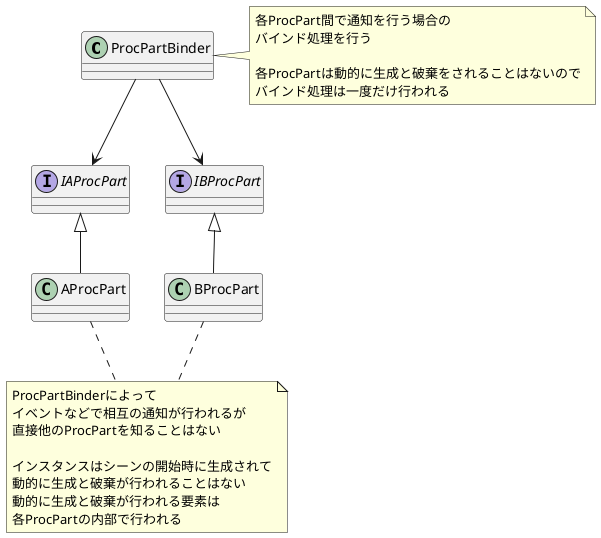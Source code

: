 @startuml proc_part_binder_class

class ProcPartBinder
note right
  各ProcPart間で通知を行う場合の
  バインド処理を行う

  各ProcPartは動的に生成と破棄をされることはないので
  バインド処理は一度だけ行われる
endnote

interface IAProcPart
class AProcPart
interface IBProcPart
class BProcPart

IAProcPart <|-- AProcPart
IBProcPart <|-- BProcPart

ProcPartBinder --> IAProcPart
ProcPartBinder --> IBProcPart

note as ProcPartNote
  ProcPartBinderによって
  イベントなどで相互の通知が行われるが
  直接他のProcPartを知ることはない

  インスタンスはシーンの開始時に生成されて
  動的に生成と破棄が行われることはない
  動的に生成と破棄が行われる要素は
  各ProcPartの内部で行われる
endnote

AProcPart .. ProcPartNote
BProcPart .. ProcPartNote

@enduml